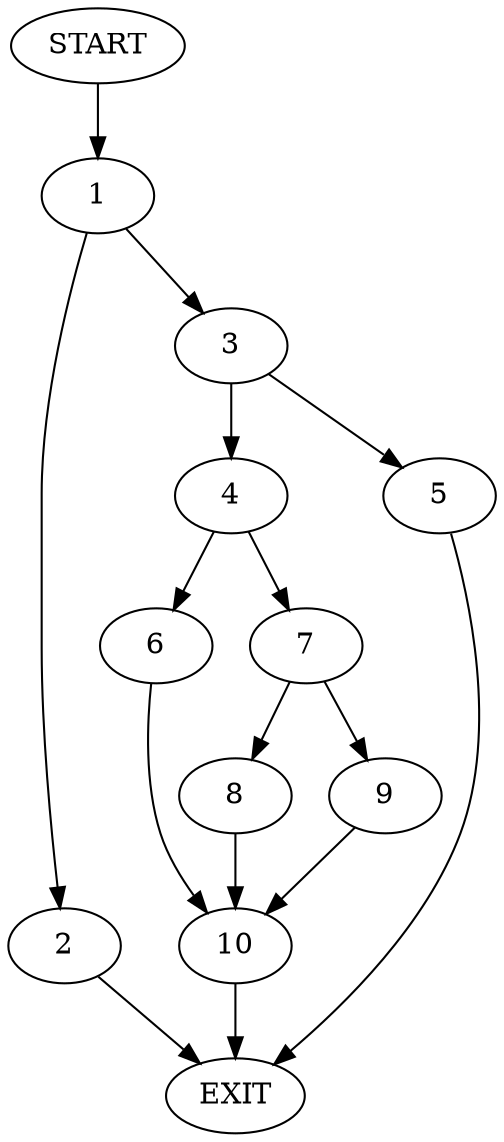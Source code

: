 digraph {
0 [label="START"]
11 [label="EXIT"]
0 -> 1
1 -> 2
1 -> 3
2 -> 11
3 -> 4
3 -> 5
5 -> 11
4 -> 6
4 -> 7
7 -> 8
7 -> 9
6 -> 10
10 -> 11
8 -> 10
9 -> 10
}
